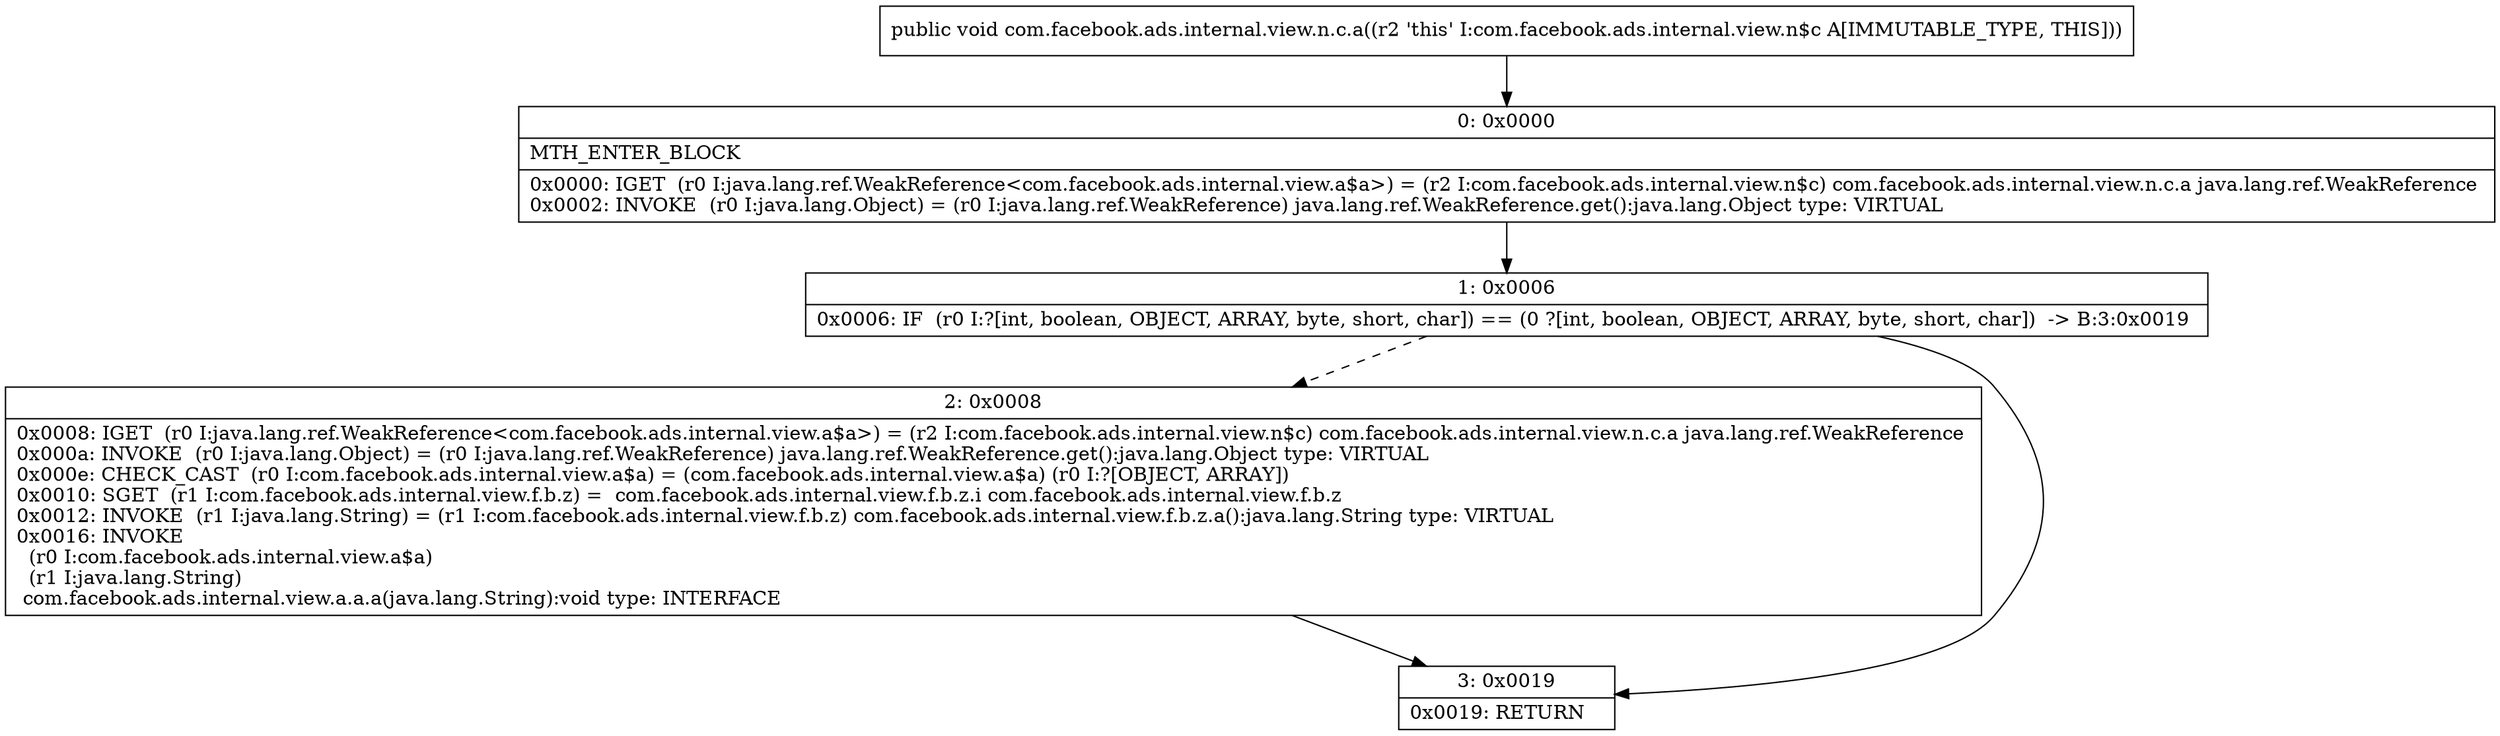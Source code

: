 digraph "CFG forcom.facebook.ads.internal.view.n.c.a()V" {
Node_0 [shape=record,label="{0\:\ 0x0000|MTH_ENTER_BLOCK\l|0x0000: IGET  (r0 I:java.lang.ref.WeakReference\<com.facebook.ads.internal.view.a$a\>) = (r2 I:com.facebook.ads.internal.view.n$c) com.facebook.ads.internal.view.n.c.a java.lang.ref.WeakReference \l0x0002: INVOKE  (r0 I:java.lang.Object) = (r0 I:java.lang.ref.WeakReference) java.lang.ref.WeakReference.get():java.lang.Object type: VIRTUAL \l}"];
Node_1 [shape=record,label="{1\:\ 0x0006|0x0006: IF  (r0 I:?[int, boolean, OBJECT, ARRAY, byte, short, char]) == (0 ?[int, boolean, OBJECT, ARRAY, byte, short, char])  \-\> B:3:0x0019 \l}"];
Node_2 [shape=record,label="{2\:\ 0x0008|0x0008: IGET  (r0 I:java.lang.ref.WeakReference\<com.facebook.ads.internal.view.a$a\>) = (r2 I:com.facebook.ads.internal.view.n$c) com.facebook.ads.internal.view.n.c.a java.lang.ref.WeakReference \l0x000a: INVOKE  (r0 I:java.lang.Object) = (r0 I:java.lang.ref.WeakReference) java.lang.ref.WeakReference.get():java.lang.Object type: VIRTUAL \l0x000e: CHECK_CAST  (r0 I:com.facebook.ads.internal.view.a$a) = (com.facebook.ads.internal.view.a$a) (r0 I:?[OBJECT, ARRAY]) \l0x0010: SGET  (r1 I:com.facebook.ads.internal.view.f.b.z) =  com.facebook.ads.internal.view.f.b.z.i com.facebook.ads.internal.view.f.b.z \l0x0012: INVOKE  (r1 I:java.lang.String) = (r1 I:com.facebook.ads.internal.view.f.b.z) com.facebook.ads.internal.view.f.b.z.a():java.lang.String type: VIRTUAL \l0x0016: INVOKE  \l  (r0 I:com.facebook.ads.internal.view.a$a)\l  (r1 I:java.lang.String)\l com.facebook.ads.internal.view.a.a.a(java.lang.String):void type: INTERFACE \l}"];
Node_3 [shape=record,label="{3\:\ 0x0019|0x0019: RETURN   \l}"];
MethodNode[shape=record,label="{public void com.facebook.ads.internal.view.n.c.a((r2 'this' I:com.facebook.ads.internal.view.n$c A[IMMUTABLE_TYPE, THIS])) }"];
MethodNode -> Node_0;
Node_0 -> Node_1;
Node_1 -> Node_2[style=dashed];
Node_1 -> Node_3;
Node_2 -> Node_3;
}

